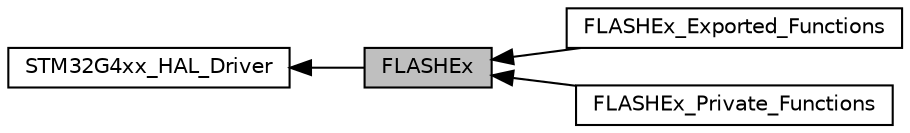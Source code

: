 digraph "FLASHEx"
{
  edge [fontname="Helvetica",fontsize="10",labelfontname="Helvetica",labelfontsize="10"];
  node [fontname="Helvetica",fontsize="10",shape=box];
  rankdir=LR;
  Node1 [label="FLASHEx",height=0.2,width=0.4,color="black", fillcolor="grey75", style="filled", fontcolor="black",tooltip="FLASH Extended HAL module driver."];
  Node3 [label="FLASHEx_Exported_Functions",height=0.2,width=0.4,color="black", fillcolor="white", style="filled",URL="$group___f_l_a_s_h_ex___exported___functions.html",tooltip=" "];
  Node4 [label="FLASHEx_Private_Functions",height=0.2,width=0.4,color="black", fillcolor="white", style="filled",URL="$group___f_l_a_s_h_ex___private___functions.html",tooltip=" "];
  Node2 [label="STM32G4xx_HAL_Driver",height=0.2,width=0.4,color="black", fillcolor="white", style="filled",URL="$group___s_t_m32_g4xx___h_a_l___driver.html",tooltip=" "];
  Node2->Node1 [shape=plaintext, dir="back", style="solid"];
  Node1->Node3 [shape=plaintext, dir="back", style="solid"];
  Node1->Node4 [shape=plaintext, dir="back", style="solid"];
}

